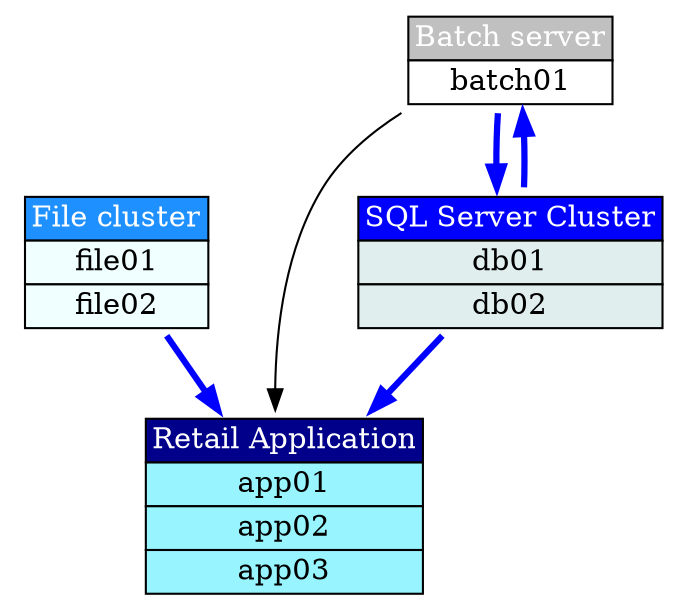// MyTree
digraph {
	rankdir=TB
	shape=circle
	retail [label=<<table border="0" cellspacing="0"><tr><td port="port0" border="1" bgcolor="blue4"><font color="white">Retail Application</font></td></tr><tr><td port="port1" border="1" bgcolor="cadetblue1"><font color="black">app01</font></td></tr><tr><td port="port2" border="1" bgcolor="cadetblue1"><font color="black">app02</font></td></tr><tr><td port="port3" border="1" bgcolor="cadetblue1"><font color="black">app03</font></td></tr></table>> URL="https://github.com/Kimbahir/ServiceTree" shape=none]
	fileservice [label=<<table border="0" cellspacing="0"><tr><td port="port0" border="1" bgcolor="dodgerblue1"><font color="white">File cluster</font></td></tr><tr><td port="port1" border="1" bgcolor="azure"><font color="black">file01</font></td></tr><tr><td port="port2" border="1" bgcolor="azure"><font color="black">file02</font></td></tr></table>> URL="https://github.com/Kimbahir/ServiceTree" shape=none]
	batchservice [label=<<table border="0" cellspacing="0"><tr><td port="port0" border="1" bgcolor="grey"><font color="white">Batch server</font></td></tr><tr><td port="port1" border="1" bgcolor="white"><font color="black">batch01</font></td></tr></table>> URL="https://github.com/Kimbahir/ServiceTree" shape=none]
	dbcluster [label=<<table border="0" cellspacing="0"><tr><td port="port0" border="1" bgcolor="blue"><font color="white">SQL Server Cluster</font></td></tr><tr><td port="port1" border="1" bgcolor="azure2"><font color="black">db01</font></td></tr><tr><td port="port2" border="1" bgcolor="azure2"><font color="black">db02</font></td></tr></table>> URL="https://github.com/Kimbahir/ServiceTree" shape=none]
	dbcluster -> retail [color=blue penwidth=3.0]
	batchservice -> dbcluster [color=blue penwidth=3.0]
	dbcluster -> batchservice [color=blue penwidth=3.0]
	fileservice -> retail [color=blue penwidth=3.0]
	batchservice -> retail
}
